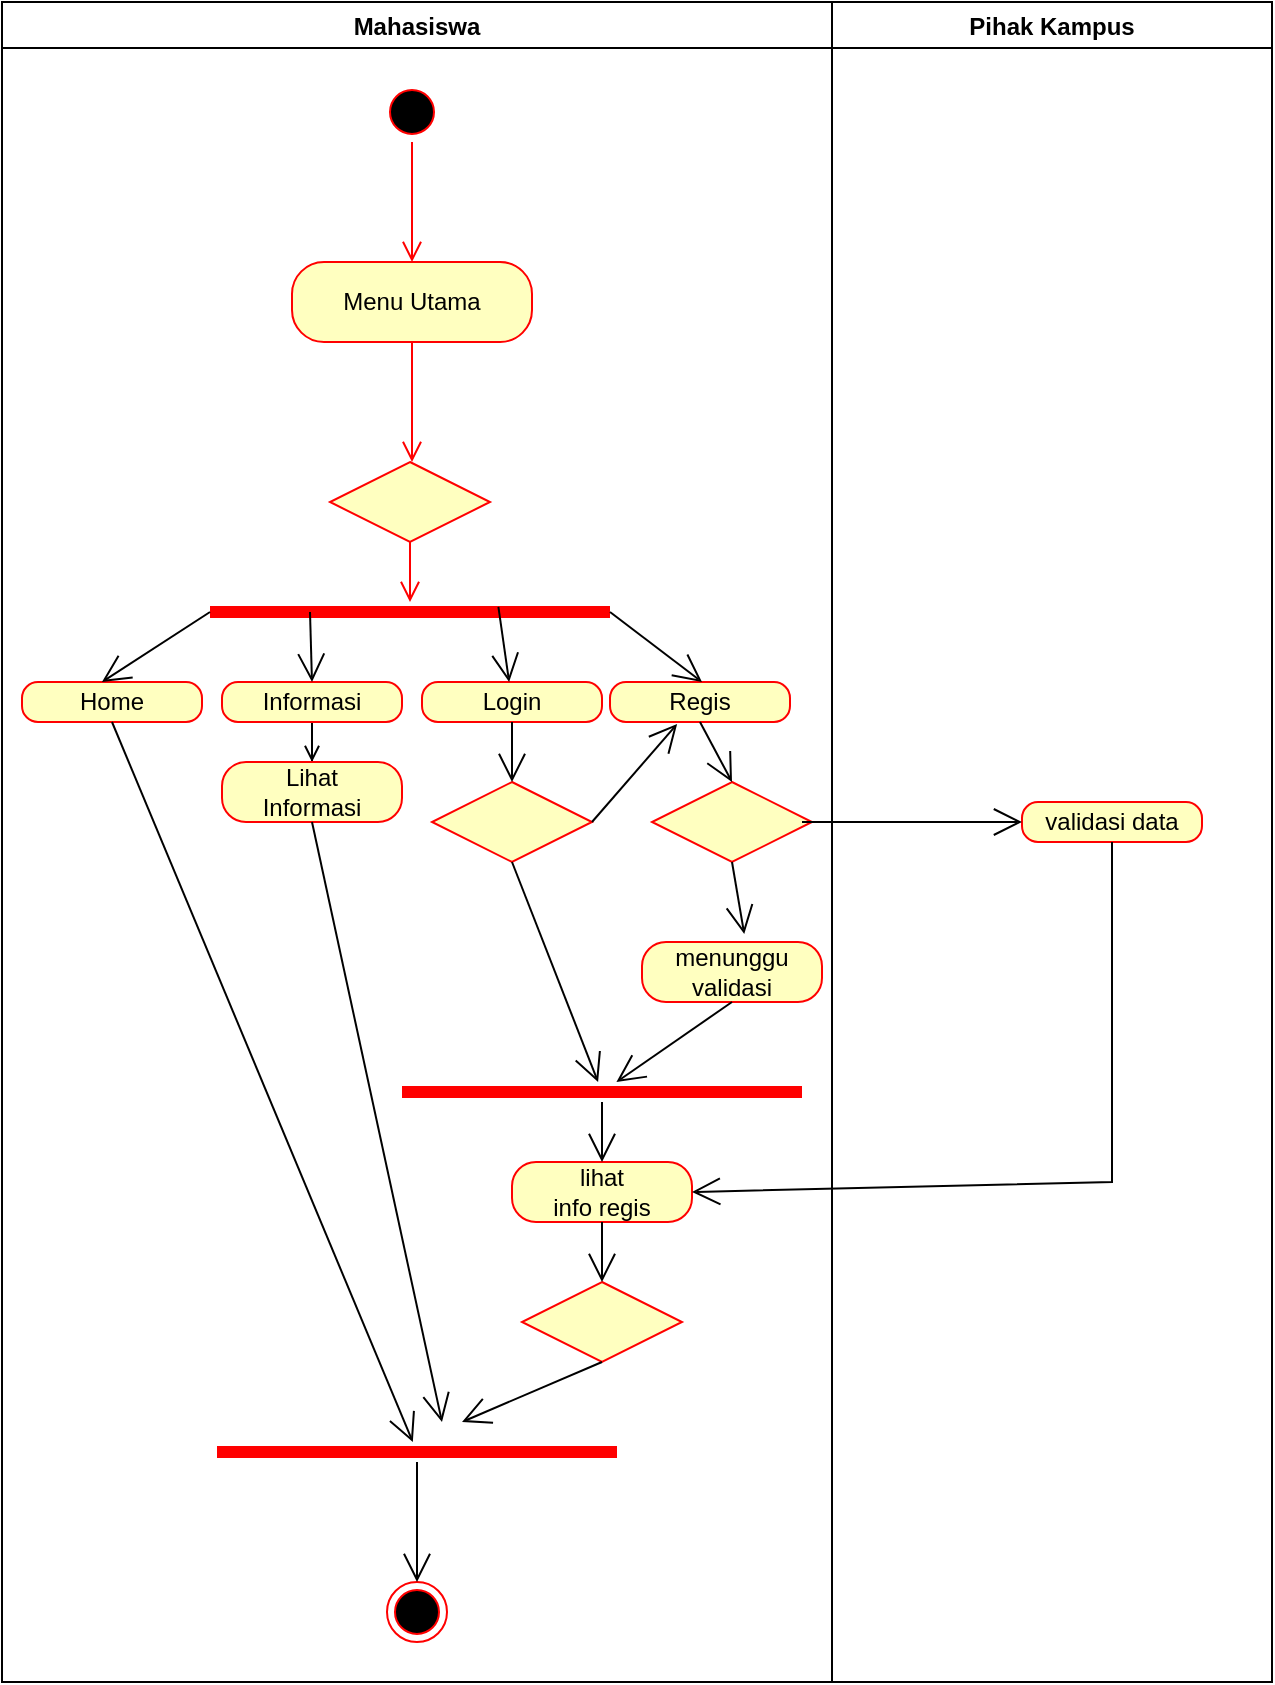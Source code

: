 <mxfile version="17.4.1" type="github">
  <diagram id="q-eJTMsC0od4PJGGT1NP" name="Page-1">
    <mxGraphModel dx="862" dy="425" grid="1" gridSize="10" guides="1" tooltips="1" connect="1" arrows="1" fold="1" page="1" pageScale="1" pageWidth="850" pageHeight="1100" math="0" shadow="0">
      <root>
        <mxCell id="0" />
        <mxCell id="1" parent="0" />
        <mxCell id="PIKunvGV3G2S35egPZdo-1" value="Mahasiswa" style="swimlane;startSize=23;" vertex="1" parent="1">
          <mxGeometry x="100" y="30" width="415" height="840" as="geometry" />
        </mxCell>
        <mxCell id="PIKunvGV3G2S35egPZdo-3" value="" style="ellipse;html=1;shape=startState;fillColor=#000000;strokeColor=#ff0000;" vertex="1" parent="PIKunvGV3G2S35egPZdo-1">
          <mxGeometry x="190" y="40" width="30" height="30" as="geometry" />
        </mxCell>
        <mxCell id="PIKunvGV3G2S35egPZdo-4" value="" style="edgeStyle=orthogonalEdgeStyle;html=1;verticalAlign=bottom;endArrow=open;endSize=8;strokeColor=#ff0000;rounded=0;" edge="1" source="PIKunvGV3G2S35egPZdo-3" parent="PIKunvGV3G2S35egPZdo-1">
          <mxGeometry relative="1" as="geometry">
            <mxPoint x="205" y="130" as="targetPoint" />
          </mxGeometry>
        </mxCell>
        <mxCell id="PIKunvGV3G2S35egPZdo-5" value="Menu Utama" style="rounded=1;whiteSpace=wrap;html=1;arcSize=40;fontColor=#000000;fillColor=#ffffc0;strokeColor=#ff0000;" vertex="1" parent="PIKunvGV3G2S35egPZdo-1">
          <mxGeometry x="145" y="130" width="120" height="40" as="geometry" />
        </mxCell>
        <mxCell id="PIKunvGV3G2S35egPZdo-6" value="" style="edgeStyle=orthogonalEdgeStyle;html=1;verticalAlign=bottom;endArrow=open;endSize=8;strokeColor=#ff0000;rounded=0;" edge="1" source="PIKunvGV3G2S35egPZdo-5" parent="PIKunvGV3G2S35egPZdo-1">
          <mxGeometry relative="1" as="geometry">
            <mxPoint x="205" y="230" as="targetPoint" />
          </mxGeometry>
        </mxCell>
        <mxCell id="PIKunvGV3G2S35egPZdo-7" value="" style="rhombus;whiteSpace=wrap;html=1;fillColor=#ffffc0;strokeColor=#ff0000;" vertex="1" parent="PIKunvGV3G2S35egPZdo-1">
          <mxGeometry x="164" y="230" width="80" height="40" as="geometry" />
        </mxCell>
        <mxCell id="PIKunvGV3G2S35egPZdo-10" value="" style="shape=line;html=1;strokeWidth=6;strokeColor=#ff0000;" vertex="1" parent="PIKunvGV3G2S35egPZdo-1">
          <mxGeometry x="104" y="300" width="200" height="10" as="geometry" />
        </mxCell>
        <mxCell id="PIKunvGV3G2S35egPZdo-9" value="" style="edgeStyle=orthogonalEdgeStyle;html=1;align=left;verticalAlign=top;endArrow=open;endSize=8;strokeColor=#ff0000;rounded=0;" edge="1" source="PIKunvGV3G2S35egPZdo-7" parent="PIKunvGV3G2S35egPZdo-1" target="PIKunvGV3G2S35egPZdo-10">
          <mxGeometry x="-1" relative="1" as="geometry">
            <mxPoint x="204" y="300" as="targetPoint" />
          </mxGeometry>
        </mxCell>
        <mxCell id="PIKunvGV3G2S35egPZdo-11" value="Home" style="rounded=1;whiteSpace=wrap;html=1;arcSize=40;fontColor=#000000;fillColor=#ffffc0;strokeColor=#ff0000;" vertex="1" parent="PIKunvGV3G2S35egPZdo-1">
          <mxGeometry x="10" y="340" width="90" height="20" as="geometry" />
        </mxCell>
        <mxCell id="PIKunvGV3G2S35egPZdo-37" value="" style="edgeStyle=orthogonalEdgeStyle;rounded=0;orthogonalLoop=1;jettySize=auto;html=1;endArrow=open;endFill=0;" edge="1" parent="PIKunvGV3G2S35egPZdo-1" source="PIKunvGV3G2S35egPZdo-19" target="PIKunvGV3G2S35egPZdo-23">
          <mxGeometry relative="1" as="geometry" />
        </mxCell>
        <mxCell id="PIKunvGV3G2S35egPZdo-19" value="Informasi" style="rounded=1;whiteSpace=wrap;html=1;arcSize=40;fontColor=#000000;fillColor=#ffffc0;strokeColor=#ff0000;" vertex="1" parent="PIKunvGV3G2S35egPZdo-1">
          <mxGeometry x="110" y="340" width="90" height="20" as="geometry" />
        </mxCell>
        <mxCell id="PIKunvGV3G2S35egPZdo-20" value="Login" style="rounded=1;whiteSpace=wrap;html=1;arcSize=40;fontColor=#000000;fillColor=#ffffc0;strokeColor=#ff0000;" vertex="1" parent="PIKunvGV3G2S35egPZdo-1">
          <mxGeometry x="210" y="340" width="90" height="20" as="geometry" />
        </mxCell>
        <mxCell id="PIKunvGV3G2S35egPZdo-21" value="Regis" style="rounded=1;whiteSpace=wrap;html=1;arcSize=40;fontColor=#000000;fillColor=#ffffc0;strokeColor=#ff0000;" vertex="1" parent="PIKunvGV3G2S35egPZdo-1">
          <mxGeometry x="304" y="340" width="90" height="20" as="geometry" />
        </mxCell>
        <mxCell id="PIKunvGV3G2S35egPZdo-23" value="Lihat&lt;br&gt;Informasi" style="rounded=1;whiteSpace=wrap;html=1;arcSize=40;fontColor=#000000;fillColor=#ffffc0;strokeColor=#ff0000;" vertex="1" parent="PIKunvGV3G2S35egPZdo-1">
          <mxGeometry x="110" y="380" width="90" height="30" as="geometry" />
        </mxCell>
        <mxCell id="PIKunvGV3G2S35egPZdo-24" value="" style="rhombus;whiteSpace=wrap;html=1;fillColor=#ffffc0;strokeColor=#ff0000;" vertex="1" parent="PIKunvGV3G2S35egPZdo-1">
          <mxGeometry x="215" y="390" width="80" height="40" as="geometry" />
        </mxCell>
        <mxCell id="PIKunvGV3G2S35egPZdo-25" value="" style="rhombus;whiteSpace=wrap;html=1;fillColor=#ffffc0;strokeColor=#ff0000;" vertex="1" parent="PIKunvGV3G2S35egPZdo-1">
          <mxGeometry x="325" y="390" width="80" height="40" as="geometry" />
        </mxCell>
        <mxCell id="PIKunvGV3G2S35egPZdo-26" value="menunggu&lt;br&gt;validasi" style="rounded=1;whiteSpace=wrap;html=1;arcSize=40;fontColor=#000000;fillColor=#ffffc0;strokeColor=#ff0000;" vertex="1" parent="PIKunvGV3G2S35egPZdo-1">
          <mxGeometry x="320" y="470" width="90" height="30" as="geometry" />
        </mxCell>
        <mxCell id="PIKunvGV3G2S35egPZdo-27" value="" style="shape=line;html=1;strokeWidth=6;strokeColor=#ff0000;" vertex="1" parent="PIKunvGV3G2S35egPZdo-1">
          <mxGeometry x="200" y="540" width="200" height="10" as="geometry" />
        </mxCell>
        <mxCell id="PIKunvGV3G2S35egPZdo-30" value="" style="endArrow=open;endFill=1;endSize=12;html=1;rounded=0;exitX=0;exitY=0.5;exitDx=0;exitDy=0;exitPerimeter=0;entryX=0.444;entryY=0;entryDx=0;entryDy=0;entryPerimeter=0;" edge="1" parent="PIKunvGV3G2S35egPZdo-1" source="PIKunvGV3G2S35egPZdo-10" target="PIKunvGV3G2S35egPZdo-11">
          <mxGeometry width="160" relative="1" as="geometry">
            <mxPoint x="240" y="380" as="sourcePoint" />
            <mxPoint x="400" y="380" as="targetPoint" />
          </mxGeometry>
        </mxCell>
        <mxCell id="PIKunvGV3G2S35egPZdo-31" value="" style="endArrow=open;endFill=1;endSize=12;html=1;rounded=0;entryX=0.5;entryY=0;entryDx=0;entryDy=0;exitX=0.25;exitY=0.5;exitDx=0;exitDy=0;exitPerimeter=0;" edge="1" parent="PIKunvGV3G2S35egPZdo-1" source="PIKunvGV3G2S35egPZdo-10" target="PIKunvGV3G2S35egPZdo-19">
          <mxGeometry width="160" relative="1" as="geometry">
            <mxPoint x="155" y="310" as="sourcePoint" />
            <mxPoint x="400" y="380" as="targetPoint" />
          </mxGeometry>
        </mxCell>
        <mxCell id="PIKunvGV3G2S35egPZdo-32" value="" style="endArrow=open;endFill=1;endSize=12;html=1;rounded=0;exitX=0.721;exitY=0.243;exitDx=0;exitDy=0;exitPerimeter=0;" edge="1" parent="PIKunvGV3G2S35egPZdo-1" source="PIKunvGV3G2S35egPZdo-10" target="PIKunvGV3G2S35egPZdo-20">
          <mxGeometry width="160" relative="1" as="geometry">
            <mxPoint x="250" y="310" as="sourcePoint" />
            <mxPoint x="400" y="380" as="targetPoint" />
          </mxGeometry>
        </mxCell>
        <mxCell id="PIKunvGV3G2S35egPZdo-35" value="" style="endArrow=open;endFill=1;endSize=12;html=1;rounded=0;exitX=0.5;exitY=1;exitDx=0;exitDy=0;entryX=0.5;entryY=0;entryDx=0;entryDy=0;" edge="1" parent="PIKunvGV3G2S35egPZdo-1" source="PIKunvGV3G2S35egPZdo-21" target="PIKunvGV3G2S35egPZdo-25">
          <mxGeometry width="160" relative="1" as="geometry">
            <mxPoint x="240" y="450" as="sourcePoint" />
            <mxPoint x="400" y="450" as="targetPoint" />
          </mxGeometry>
        </mxCell>
        <mxCell id="PIKunvGV3G2S35egPZdo-36" value="" style="endArrow=open;endFill=1;endSize=12;html=1;rounded=0;exitX=0.5;exitY=1;exitDx=0;exitDy=0;" edge="1" parent="PIKunvGV3G2S35egPZdo-1" source="PIKunvGV3G2S35egPZdo-20" target="PIKunvGV3G2S35egPZdo-24">
          <mxGeometry width="160" relative="1" as="geometry">
            <mxPoint x="240" y="450" as="sourcePoint" />
            <mxPoint x="400" y="450" as="targetPoint" />
          </mxGeometry>
        </mxCell>
        <mxCell id="PIKunvGV3G2S35egPZdo-38" value="" style="endArrow=open;endFill=1;endSize=12;html=1;rounded=0;entryX=0.373;entryY=1.05;entryDx=0;entryDy=0;entryPerimeter=0;exitX=1;exitY=0.5;exitDx=0;exitDy=0;" edge="1" parent="PIKunvGV3G2S35egPZdo-1" source="PIKunvGV3G2S35egPZdo-24" target="PIKunvGV3G2S35egPZdo-21">
          <mxGeometry width="160" relative="1" as="geometry">
            <mxPoint x="240" y="450" as="sourcePoint" />
            <mxPoint x="400" y="450" as="targetPoint" />
          </mxGeometry>
        </mxCell>
        <mxCell id="PIKunvGV3G2S35egPZdo-39" value="" style="endArrow=open;endFill=1;endSize=12;html=1;rounded=0;entryX=0.568;entryY=-0.133;entryDx=0;entryDy=0;entryPerimeter=0;exitX=0.5;exitY=1;exitDx=0;exitDy=0;" edge="1" parent="PIKunvGV3G2S35egPZdo-1" source="PIKunvGV3G2S35egPZdo-25" target="PIKunvGV3G2S35egPZdo-26">
          <mxGeometry width="160" relative="1" as="geometry">
            <mxPoint x="240" y="450" as="sourcePoint" />
            <mxPoint x="400" y="450" as="targetPoint" />
          </mxGeometry>
        </mxCell>
        <mxCell id="PIKunvGV3G2S35egPZdo-40" value="" style="endArrow=open;endFill=1;endSize=12;html=1;rounded=0;exitX=0.5;exitY=1;exitDx=0;exitDy=0;" edge="1" parent="PIKunvGV3G2S35egPZdo-1" source="PIKunvGV3G2S35egPZdo-26" target="PIKunvGV3G2S35egPZdo-27">
          <mxGeometry width="160" relative="1" as="geometry">
            <mxPoint x="240" y="450" as="sourcePoint" />
            <mxPoint x="400" y="450" as="targetPoint" />
          </mxGeometry>
        </mxCell>
        <mxCell id="PIKunvGV3G2S35egPZdo-41" value="" style="endArrow=open;endFill=1;endSize=12;html=1;rounded=0;exitX=0.5;exitY=1;exitDx=0;exitDy=0;" edge="1" parent="PIKunvGV3G2S35egPZdo-1" source="PIKunvGV3G2S35egPZdo-24" target="PIKunvGV3G2S35egPZdo-27">
          <mxGeometry width="160" relative="1" as="geometry">
            <mxPoint x="240" y="450" as="sourcePoint" />
            <mxPoint x="400" y="450" as="targetPoint" />
          </mxGeometry>
        </mxCell>
        <mxCell id="PIKunvGV3G2S35egPZdo-44" value="lihat&lt;br&gt;info regis" style="rounded=1;whiteSpace=wrap;html=1;arcSize=40;fontColor=#000000;fillColor=#ffffc0;strokeColor=#ff0000;" vertex="1" parent="PIKunvGV3G2S35egPZdo-1">
          <mxGeometry x="255" y="580" width="90" height="30" as="geometry" />
        </mxCell>
        <mxCell id="PIKunvGV3G2S35egPZdo-45" value="" style="rhombus;whiteSpace=wrap;html=1;fillColor=#ffffc0;strokeColor=#ff0000;" vertex="1" parent="PIKunvGV3G2S35egPZdo-1">
          <mxGeometry x="260" y="640" width="80" height="40" as="geometry" />
        </mxCell>
        <mxCell id="PIKunvGV3G2S35egPZdo-46" value="" style="shape=line;html=1;strokeWidth=6;strokeColor=#ff0000;" vertex="1" parent="PIKunvGV3G2S35egPZdo-1">
          <mxGeometry x="107.5" y="720" width="200" height="10" as="geometry" />
        </mxCell>
        <mxCell id="PIKunvGV3G2S35egPZdo-47" value="" style="endArrow=open;endFill=1;endSize=12;html=1;rounded=0;exitX=0.5;exitY=1;exitDx=0;exitDy=0;" edge="1" parent="PIKunvGV3G2S35egPZdo-1" source="PIKunvGV3G2S35egPZdo-11" target="PIKunvGV3G2S35egPZdo-46">
          <mxGeometry width="160" relative="1" as="geometry">
            <mxPoint x="240" y="550" as="sourcePoint" />
            <mxPoint x="400" y="550" as="targetPoint" />
          </mxGeometry>
        </mxCell>
        <mxCell id="PIKunvGV3G2S35egPZdo-49" value="" style="endArrow=open;endFill=1;endSize=12;html=1;rounded=0;entryX=0.5;entryY=0;entryDx=0;entryDy=0;exitX=0.5;exitY=1;exitDx=0;exitDy=0;" edge="1" parent="PIKunvGV3G2S35egPZdo-1" source="PIKunvGV3G2S35egPZdo-44" target="PIKunvGV3G2S35egPZdo-45">
          <mxGeometry width="160" relative="1" as="geometry">
            <mxPoint x="240" y="550" as="sourcePoint" />
            <mxPoint x="400" y="550" as="targetPoint" />
          </mxGeometry>
        </mxCell>
        <mxCell id="PIKunvGV3G2S35egPZdo-54" value="" style="ellipse;html=1;shape=endState;fillColor=#000000;strokeColor=#ff0000;" vertex="1" parent="PIKunvGV3G2S35egPZdo-1">
          <mxGeometry x="192.5" y="790" width="30" height="30" as="geometry" />
        </mxCell>
        <mxCell id="PIKunvGV3G2S35egPZdo-55" value="" style="endArrow=open;endFill=1;endSize=12;html=1;rounded=0;entryX=0.5;entryY=0;entryDx=0;entryDy=0;" edge="1" parent="PIKunvGV3G2S35egPZdo-1" source="PIKunvGV3G2S35egPZdo-46" target="PIKunvGV3G2S35egPZdo-54">
          <mxGeometry width="160" relative="1" as="geometry">
            <mxPoint x="240" y="650" as="sourcePoint" />
            <mxPoint x="400" y="650" as="targetPoint" />
          </mxGeometry>
        </mxCell>
        <mxCell id="PIKunvGV3G2S35egPZdo-2" value="Pihak Kampus" style="swimlane;" vertex="1" parent="1">
          <mxGeometry x="515" y="30" width="220" height="840" as="geometry" />
        </mxCell>
        <mxCell id="PIKunvGV3G2S35egPZdo-42" value="validasi data" style="rounded=1;whiteSpace=wrap;html=1;arcSize=40;fontColor=#000000;fillColor=#ffffc0;strokeColor=#ff0000;" vertex="1" parent="PIKunvGV3G2S35egPZdo-2">
          <mxGeometry x="95" y="400" width="90" height="20" as="geometry" />
        </mxCell>
        <mxCell id="PIKunvGV3G2S35egPZdo-56" value="" style="endArrow=open;endFill=1;endSize=12;html=1;rounded=0;" edge="1" parent="PIKunvGV3G2S35egPZdo-2">
          <mxGeometry width="160" relative="1" as="geometry">
            <mxPoint x="-15" y="410" as="sourcePoint" />
            <mxPoint x="95" y="410" as="targetPoint" />
          </mxGeometry>
        </mxCell>
        <mxCell id="PIKunvGV3G2S35egPZdo-33" value="" style="endArrow=open;endFill=1;endSize=12;html=1;rounded=0;exitX=1;exitY=0.5;exitDx=0;exitDy=0;exitPerimeter=0;" edge="1" parent="1" source="PIKunvGV3G2S35egPZdo-10">
          <mxGeometry width="160" relative="1" as="geometry">
            <mxPoint x="340" y="410" as="sourcePoint" />
            <mxPoint x="450" y="370" as="targetPoint" />
          </mxGeometry>
        </mxCell>
        <mxCell id="PIKunvGV3G2S35egPZdo-48" value="" style="endArrow=open;endFill=1;endSize=12;html=1;rounded=0;exitX=0.5;exitY=1;exitDx=0;exitDy=0;" edge="1" parent="1" source="PIKunvGV3G2S35egPZdo-23">
          <mxGeometry width="160" relative="1" as="geometry">
            <mxPoint x="340" y="580" as="sourcePoint" />
            <mxPoint x="320" y="740" as="targetPoint" />
          </mxGeometry>
        </mxCell>
        <mxCell id="PIKunvGV3G2S35egPZdo-50" value="" style="endArrow=open;endFill=1;endSize=12;html=1;rounded=0;entryX=0.5;entryY=0;entryDx=0;entryDy=0;" edge="1" parent="1" target="PIKunvGV3G2S35egPZdo-44">
          <mxGeometry width="160" relative="1" as="geometry">
            <mxPoint x="400" y="580" as="sourcePoint" />
            <mxPoint x="500" y="580" as="targetPoint" />
          </mxGeometry>
        </mxCell>
        <mxCell id="PIKunvGV3G2S35egPZdo-51" value="" style="endArrow=open;endFill=1;endSize=12;html=1;rounded=0;exitX=0.5;exitY=1;exitDx=0;exitDy=0;" edge="1" parent="1" source="PIKunvGV3G2S35egPZdo-45">
          <mxGeometry width="160" relative="1" as="geometry">
            <mxPoint x="340" y="680" as="sourcePoint" />
            <mxPoint x="330" y="740" as="targetPoint" />
          </mxGeometry>
        </mxCell>
        <mxCell id="PIKunvGV3G2S35egPZdo-57" value="" style="endArrow=open;endFill=1;endSize=12;html=1;rounded=0;exitX=0.5;exitY=1;exitDx=0;exitDy=0;entryX=1;entryY=0.5;entryDx=0;entryDy=0;" edge="1" parent="1" source="PIKunvGV3G2S35egPZdo-42" target="PIKunvGV3G2S35egPZdo-44">
          <mxGeometry width="160" relative="1" as="geometry">
            <mxPoint x="340" y="580" as="sourcePoint" />
            <mxPoint x="500" y="580" as="targetPoint" />
            <Array as="points">
              <mxPoint x="655" y="620" />
            </Array>
          </mxGeometry>
        </mxCell>
      </root>
    </mxGraphModel>
  </diagram>
</mxfile>
